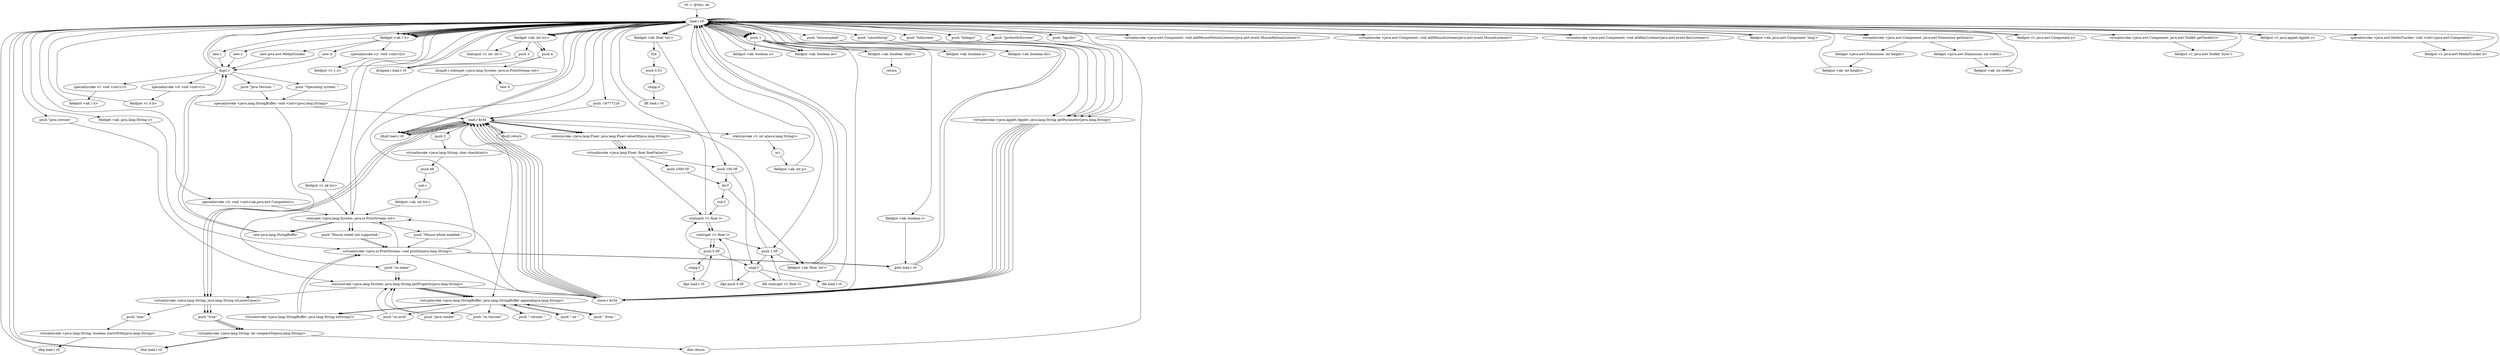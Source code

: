 digraph "" {
    "r0 := @this: ak"
    "load.r r0"
    "r0 := @this: ak"->"load.r r0";
    "new l"
    "load.r r0"->"new l";
    "dup1.r"
    "new l"->"dup1.r";
    "specialinvoke <l: void <init>()>"
    "dup1.r"->"specialinvoke <l: void <init>()>";
    "fieldput <ak: l h>"
    "specialinvoke <l: void <init>()>"->"fieldput <ak: l h>";
    "fieldput <ak: l h>"->"load.r r0";
    "fieldget <ak: l h>"
    "load.r r0"->"fieldget <ak: l h>";
    "fieldget <ak: l h>"->"load.r r0";
    "fieldput <l: ak try>"
    "load.r r0"->"fieldput <l: ak try>";
    "staticget <java.lang.System: java.io.PrintStream out>"
    "fieldput <l: ak try>"->"staticget <java.lang.System: java.io.PrintStream out>";
    "staticget <java.lang.System: java.io.PrintStream out>"->"load.r r0";
    "fieldget <ak: java.lang.String z>"
    "load.r r0"->"fieldget <ak: java.lang.String z>";
    "virtualinvoke <java.io.PrintStream: void println(java.lang.String)>"
    "fieldget <ak: java.lang.String z>"->"virtualinvoke <java.io.PrintStream: void println(java.lang.String)>";
    "virtualinvoke <java.io.PrintStream: void println(java.lang.String)>"->"load.r r0";
    "push \"java.version\""
    "load.r r0"->"push \"java.version\"";
    "staticinvoke <java.lang.System: java.lang.String getProperty(java.lang.String)>"
    "push \"java.version\""->"staticinvoke <java.lang.System: java.lang.String getProperty(java.lang.String)>";
    "store.r $r34"
    "staticinvoke <java.lang.System: java.lang.String getProperty(java.lang.String)>"->"store.r $r34";
    "load.r $r34"
    "store.r $r34"->"load.r $r34";
    "push 2"
    "load.r $r34"->"push 2";
    "virtualinvoke <java.lang.String: char charAt(int)>"
    "push 2"->"virtualinvoke <java.lang.String: char charAt(int)>";
    "push 48"
    "virtualinvoke <java.lang.String: char charAt(int)>"->"push 48";
    "sub.c"
    "push 48"->"sub.c";
    "fieldput <ak: int try>"
    "sub.c"->"fieldput <ak: int try>";
    "fieldput <ak: int try>"->"staticget <java.lang.System: java.io.PrintStream out>";
    "new java.lang.StringBuffer"
    "staticget <java.lang.System: java.io.PrintStream out>"->"new java.lang.StringBuffer";
    "new java.lang.StringBuffer"->"dup1.r";
    "push \"Java Version: \""
    "dup1.r"->"push \"Java Version: \"";
    "specialinvoke <java.lang.StringBuffer: void <init>(java.lang.String)>"
    "push \"Java Version: \""->"specialinvoke <java.lang.StringBuffer: void <init>(java.lang.String)>";
    "specialinvoke <java.lang.StringBuffer: void <init>(java.lang.String)>"->"load.r $r34";
    "virtualinvoke <java.lang.StringBuffer: java.lang.StringBuffer append(java.lang.String)>"
    "load.r $r34"->"virtualinvoke <java.lang.StringBuffer: java.lang.StringBuffer append(java.lang.String)>";
    "push \" from \""
    "virtualinvoke <java.lang.StringBuffer: java.lang.StringBuffer append(java.lang.String)>"->"push \" from \"";
    "push \" from \""->"virtualinvoke <java.lang.StringBuffer: java.lang.StringBuffer append(java.lang.String)>";
    "push \"java.vendor\""
    "virtualinvoke <java.lang.StringBuffer: java.lang.StringBuffer append(java.lang.String)>"->"push \"java.vendor\"";
    "push \"java.vendor\""->"staticinvoke <java.lang.System: java.lang.String getProperty(java.lang.String)>";
    "staticinvoke <java.lang.System: java.lang.String getProperty(java.lang.String)>"->"virtualinvoke <java.lang.StringBuffer: java.lang.StringBuffer append(java.lang.String)>";
    "virtualinvoke <java.lang.StringBuffer: java.lang.String toString()>"
    "virtualinvoke <java.lang.StringBuffer: java.lang.StringBuffer append(java.lang.String)>"->"virtualinvoke <java.lang.StringBuffer: java.lang.String toString()>";
    "virtualinvoke <java.lang.StringBuffer: java.lang.String toString()>"->"virtualinvoke <java.io.PrintStream: void println(java.lang.String)>";
    "virtualinvoke <java.io.PrintStream: void println(java.lang.String)>"->"staticget <java.lang.System: java.io.PrintStream out>";
    "staticget <java.lang.System: java.io.PrintStream out>"->"new java.lang.StringBuffer";
    "new java.lang.StringBuffer"->"dup1.r";
    "push \"Operating system: \""
    "dup1.r"->"push \"Operating system: \"";
    "push \"Operating system: \""->"specialinvoke <java.lang.StringBuffer: void <init>(java.lang.String)>";
    "push \"os.name\""
    "specialinvoke <java.lang.StringBuffer: void <init>(java.lang.String)>"->"push \"os.name\"";
    "push \"os.name\""->"staticinvoke <java.lang.System: java.lang.String getProperty(java.lang.String)>";
    "staticinvoke <java.lang.System: java.lang.String getProperty(java.lang.String)>"->"virtualinvoke <java.lang.StringBuffer: java.lang.StringBuffer append(java.lang.String)>";
    "push \" version \""
    "virtualinvoke <java.lang.StringBuffer: java.lang.StringBuffer append(java.lang.String)>"->"push \" version \"";
    "push \" version \""->"virtualinvoke <java.lang.StringBuffer: java.lang.StringBuffer append(java.lang.String)>";
    "push \"os.version\""
    "virtualinvoke <java.lang.StringBuffer: java.lang.StringBuffer append(java.lang.String)>"->"push \"os.version\"";
    "push \"os.version\""->"staticinvoke <java.lang.System: java.lang.String getProperty(java.lang.String)>";
    "staticinvoke <java.lang.System: java.lang.String getProperty(java.lang.String)>"->"virtualinvoke <java.lang.StringBuffer: java.lang.StringBuffer append(java.lang.String)>";
    "push \" on \""
    "virtualinvoke <java.lang.StringBuffer: java.lang.StringBuffer append(java.lang.String)>"->"push \" on \"";
    "push \" on \""->"virtualinvoke <java.lang.StringBuffer: java.lang.StringBuffer append(java.lang.String)>";
    "push \"os.arch\""
    "virtualinvoke <java.lang.StringBuffer: java.lang.StringBuffer append(java.lang.String)>"->"push \"os.arch\"";
    "push \"os.arch\""->"staticinvoke <java.lang.System: java.lang.String getProperty(java.lang.String)>";
    "staticinvoke <java.lang.System: java.lang.String getProperty(java.lang.String)>"->"virtualinvoke <java.lang.StringBuffer: java.lang.StringBuffer append(java.lang.String)>";
    "virtualinvoke <java.lang.StringBuffer: java.lang.StringBuffer append(java.lang.String)>"->"virtualinvoke <java.lang.StringBuffer: java.lang.String toString()>";
    "virtualinvoke <java.lang.StringBuffer: java.lang.String toString()>"->"virtualinvoke <java.io.PrintStream: void println(java.lang.String)>";
    "virtualinvoke <java.io.PrintStream: void println(java.lang.String)>"->"push \"os.name\"";
    "push \"os.name\""->"staticinvoke <java.lang.System: java.lang.String getProperty(java.lang.String)>";
    "virtualinvoke <java.lang.String: java.lang.String toLowerCase()>"
    "staticinvoke <java.lang.System: java.lang.String getProperty(java.lang.String)>"->"virtualinvoke <java.lang.String: java.lang.String toLowerCase()>";
    "push \"mac\""
    "virtualinvoke <java.lang.String: java.lang.String toLowerCase()>"->"push \"mac\"";
    "virtualinvoke <java.lang.String: boolean startsWith(java.lang.String)>"
    "push \"mac\""->"virtualinvoke <java.lang.String: boolean startsWith(java.lang.String)>";
    "ifeq load.r r0"
    "virtualinvoke <java.lang.String: boolean startsWith(java.lang.String)>"->"ifeq load.r r0";
    "ifeq load.r r0"->"load.r r0";
    "push 1"
    "load.r r0"->"push 1";
    "fieldput <ak: boolean o>"
    "push 1"->"fieldput <ak: boolean o>";
    "fieldput <ak: boolean o>"->"load.r r0";
    "fieldget <ak: int try>"
    "load.r r0"->"fieldget <ak: int try>";
    "push 3"
    "fieldget <ak: int try>"->"push 3";
    "ifcmpne.i load.r r0"
    "push 3"->"ifcmpne.i load.r r0";
    "ifcmpne.i load.r r0"->"load.r r0";
    "load.r r0"->"push 1";
    "fieldput <ak: boolean m>"
    "push 1"->"fieldput <ak: boolean m>";
    "fieldput <ak: boolean m>"->"load.r r0";
    "load.r r0"->"fieldget <ak: int try>";
    "push 4"
    "fieldget <ak: int try>"->"push 4";
    "push 4"->"ifcmpne.i load.r r0";
    "ifcmpne.i load.r r0"->"load.r r0";
    "load.r r0"->"push 1";
    "push 1"->"fieldput <ak: boolean m>";
    "fieldput <ak: boolean m>"->"load.r r0";
    "load.r r0"->"push 1";
    "fieldput <ak: boolean l>"
    "push 1"->"fieldput <ak: boolean l>";
    "goto load.r r0"
    "fieldput <ak: boolean l>"->"goto load.r r0";
    "goto load.r r0"->"load.r r0";
    "load.r r0"->"load.r r0";
    "virtualinvoke <java.awt.Component: void addMouseMotionListener(java.awt.event.MouseMotionListener)>"
    "load.r r0"->"virtualinvoke <java.awt.Component: void addMouseMotionListener(java.awt.event.MouseMotionListener)>";
    "virtualinvoke <java.awt.Component: void addMouseMotionListener(java.awt.event.MouseMotionListener)>"->"load.r r0";
    "load.r r0"->"load.r r0";
    "virtualinvoke <java.awt.Component: void addMouseListener(java.awt.event.MouseListener)>"
    "load.r r0"->"virtualinvoke <java.awt.Component: void addMouseListener(java.awt.event.MouseListener)>";
    "virtualinvoke <java.awt.Component: void addMouseListener(java.awt.event.MouseListener)>"->"load.r r0";
    "load.r r0"->"load.r r0";
    "virtualinvoke <java.awt.Component: void addKeyListener(java.awt.event.KeyListener)>"
    "load.r r0"->"virtualinvoke <java.awt.Component: void addKeyListener(java.awt.event.KeyListener)>";
    "virtualinvoke <java.awt.Component: void addKeyListener(java.awt.event.KeyListener)>"->"load.r r0";
    "load.r r0"->"load.r r0";
    "fieldput <ak: java.awt.Component 'long'>"
    "load.r r0"->"fieldput <ak: java.awt.Component 'long'>";
    "fieldput <ak: java.awt.Component 'long'>"->"load.r r0";
    "load.r r0"->"load.r r0";
    "virtualinvoke <java.awt.Component: java.awt.Dimension getSize()>"
    "load.r r0"->"virtualinvoke <java.awt.Component: java.awt.Dimension getSize()>";
    "fieldget <java.awt.Dimension: int width>"
    "virtualinvoke <java.awt.Component: java.awt.Dimension getSize()>"->"fieldget <java.awt.Dimension: int width>";
    "fieldput <ak: int width>"
    "fieldget <java.awt.Dimension: int width>"->"fieldput <ak: int width>";
    "fieldput <ak: int width>"->"load.r r0";
    "load.r r0"->"load.r r0";
    "load.r r0"->"virtualinvoke <java.awt.Component: java.awt.Dimension getSize()>";
    "fieldget <java.awt.Dimension: int height>"
    "virtualinvoke <java.awt.Component: java.awt.Dimension getSize()>"->"fieldget <java.awt.Dimension: int height>";
    "fieldput <ak: int height>"
    "fieldget <java.awt.Dimension: int height>"->"fieldput <ak: int height>";
    "fieldput <ak: int height>"->"load.r r0";
    "load.r r0"->"fieldget <ak: l h>";
    "fieldget <ak: l h>"->"load.r r0";
    "fieldput <l: java.awt.Component e>"
    "load.r r0"->"fieldput <l: java.awt.Component e>";
    "fieldput <l: java.awt.Component e>"->"load.r r0";
    "load.r r0"->"fieldget <ak: l h>";
    "fieldget <ak: l h>"->"load.r r0";
    "virtualinvoke <java.awt.Component: java.awt.Toolkit getToolkit()>"
    "load.r r0"->"virtualinvoke <java.awt.Component: java.awt.Toolkit getToolkit()>";
    "fieldput <l: java.awt.Toolkit 'byte'>"
    "virtualinvoke <java.awt.Component: java.awt.Toolkit getToolkit()>"->"fieldput <l: java.awt.Toolkit 'byte'>";
    "fieldput <l: java.awt.Toolkit 'byte'>"->"load.r r0";
    "load.r r0"->"fieldget <ak: l h>";
    "new d"
    "fieldget <ak: l h>"->"new d";
    "new d"->"dup1.r";
    "specialinvoke <d: void <init>()>"
    "dup1.r"->"specialinvoke <d: void <init>()>";
    "fieldput <l: d k>"
    "specialinvoke <d: void <init>()>"->"fieldput <l: d k>";
    "fieldput <l: d k>"->"load.r r0";
    "load.r r0"->"fieldget <ak: l h>";
    "new y"
    "fieldget <ak: l h>"->"new y";
    "new y"->"dup1.r";
    "dup1.r"->"load.r r0";
    "load.r r0"->"fieldget <ak: l h>";
    "specialinvoke <y: void <init>(l)>"
    "fieldget <ak: l h>"->"specialinvoke <y: void <init>(l)>";
    "fieldput <l: y o>"
    "specialinvoke <y: void <init>(l)>"->"fieldput <l: y o>";
    "fieldput <l: y o>"->"load.r r0";
    "load.r r0"->"fieldget <ak: l h>";
    "fieldget <ak: l h>"->"load.r r0";
    "fieldput <l: java.applet.Applet c>"
    "load.r r0"->"fieldput <l: java.applet.Applet c>";
    "fieldput <l: java.applet.Applet c>"->"load.r r0";
    "load.r r0"->"fieldget <ak: l h>";
    "new java.awt.MediaTracker"
    "fieldget <ak: l h>"->"new java.awt.MediaTracker";
    "new java.awt.MediaTracker"->"dup1.r";
    "dup1.r"->"load.r r0";
    "specialinvoke <java.awt.MediaTracker: void <init>(java.awt.Component)>"
    "load.r r0"->"specialinvoke <java.awt.MediaTracker: void <init>(java.awt.Component)>";
    "fieldput <l: java.awt.MediaTracker b>"
    "specialinvoke <java.awt.MediaTracker: void <init>(java.awt.Component)>"->"fieldput <l: java.awt.MediaTracker b>";
    "fieldput <l: java.awt.MediaTracker b>"->"load.r r0";
    "load.r r0"->"fieldget <ak: int try>";
    "staticput <l: int 'int'>"
    "fieldget <ak: int try>"->"staticput <l: int 'int'>";
    "staticput <l: int 'int'>"->"load.r r0";
    "load.r r0"->"fieldget <ak: int try>";
    "fieldget <ak: int try>"->"push 4";
    "ifcmplt.i staticget <java.lang.System: java.io.PrintStream out>"
    "push 4"->"ifcmplt.i staticget <java.lang.System: java.io.PrintStream out>";
    "new h"
    "ifcmplt.i staticget <java.lang.System: java.io.PrintStream out>"->"new h";
    "new h"->"load.r r0";
    "load.r r0"->"load.r r0";
    "specialinvoke <h: void <init>(ak,java.awt.Component)>"
    "load.r r0"->"specialinvoke <h: void <init>(ak,java.awt.Component)>";
    "specialinvoke <h: void <init>(ak,java.awt.Component)>"->"staticget <java.lang.System: java.io.PrintStream out>";
    "push \"Mouse wheel enabled.\""
    "staticget <java.lang.System: java.io.PrintStream out>"->"push \"Mouse wheel enabled.\"";
    "push \"Mouse wheel enabled.\""->"virtualinvoke <java.io.PrintStream: void println(java.lang.String)>";
    "virtualinvoke <java.io.PrintStream: void println(java.lang.String)>"->"goto load.r r0";
    "goto load.r r0"->"load.r r0";
    "push \"bgcolor\""
    "load.r r0"->"push \"bgcolor\"";
    "virtualinvoke <java.applet.Applet: java.lang.String getParameter(java.lang.String)>"
    "push \"bgcolor\""->"virtualinvoke <java.applet.Applet: java.lang.String getParameter(java.lang.String)>";
    "virtualinvoke <java.applet.Applet: java.lang.String getParameter(java.lang.String)>"->"store.r $r34";
    "store.r $r34"->"load.r $r34";
    "ifnull load.r r0"
    "load.r $r34"->"ifnull load.r r0";
    "ifnull load.r r0"->"load.r r0";
    "push -16777216"
    "load.r r0"->"push -16777216";
    "push -16777216"->"load.r $r34";
    "staticinvoke <l: int a(java.lang.String)>"
    "load.r $r34"->"staticinvoke <l: int a(java.lang.String)>";
    "or.i"
    "staticinvoke <l: int a(java.lang.String)>"->"or.i";
    "fieldput <ak: int p>"
    "or.i"->"fieldput <ak: int p>";
    "fieldput <ak: int p>"->"load.r r0";
    "push \"mousespeed\""
    "load.r r0"->"push \"mousespeed\"";
    "push \"mousespeed\""->"virtualinvoke <java.applet.Applet: java.lang.String getParameter(java.lang.String)>";
    "virtualinvoke <java.applet.Applet: java.lang.String getParameter(java.lang.String)>"->"store.r $r34";
    "store.r $r34"->"load.r $r34";
    "load.r $r34"->"ifnull load.r r0";
    "ifnull load.r r0"->"load.r r0";
    "load.r r0"->"load.r $r34";
    "staticinvoke <java.lang.Float: java.lang.Float valueOf(java.lang.String)>"
    "load.r $r34"->"staticinvoke <java.lang.Float: java.lang.Float valueOf(java.lang.String)>";
    "virtualinvoke <java.lang.Float: float floatValue()>"
    "staticinvoke <java.lang.Float: java.lang.Float valueOf(java.lang.String)>"->"virtualinvoke <java.lang.Float: float floatValue()>";
    "push 100.0F"
    "virtualinvoke <java.lang.Float: float floatValue()>"->"push 100.0F";
    "div.f"
    "push 100.0F"->"div.f";
    "fieldput <ak: float 'int'>"
    "div.f"->"fieldput <ak: float 'int'>";
    "fieldput <ak: float 'int'>"->"load.r r0";
    "fieldget <ak: float 'int'>"
    "load.r r0"->"fieldget <ak: float 'int'>";
    "f2d"
    "fieldget <ak: float 'int'>"->"f2d";
    "push 0.01"
    "f2d"->"push 0.01";
    "cmpg.d"
    "push 0.01"->"cmpg.d";
    "iflt load.r r0"
    "cmpg.d"->"iflt load.r r0";
    "iflt load.r r0"->"load.r r0";
    "load.r r0"->"fieldget <ak: float 'int'>";
    "fieldget <ak: float 'int'>"->"push 100.0F";
    "cmpl.f"
    "push 100.0F"->"cmpl.f";
    "ifle load.r r0"
    "cmpl.f"->"ifle load.r r0";
    "ifle load.r r0"->"load.r r0";
    "push 1.0F"
    "load.r r0"->"push 1.0F";
    "push 1.0F"->"fieldput <ak: float 'int'>";
    "fieldput <ak: float 'int'>"->"load.r r0";
    "push \"smoothstop\""
    "load.r r0"->"push \"smoothstop\"";
    "push \"smoothstop\""->"virtualinvoke <java.applet.Applet: java.lang.String getParameter(java.lang.String)>";
    "virtualinvoke <java.applet.Applet: java.lang.String getParameter(java.lang.String)>"->"store.r $r34";
    "store.r $r34"->"load.r $r34";
    "load.r $r34"->"ifnull load.r r0";
    "ifnull load.r r0"->"load.r $r34";
    "load.r $r34"->"staticinvoke <java.lang.Float: java.lang.Float valueOf(java.lang.String)>";
    "staticinvoke <java.lang.Float: java.lang.Float valueOf(java.lang.String)>"->"virtualinvoke <java.lang.Float: float floatValue()>";
    "staticput <l: float l>"
    "virtualinvoke <java.lang.Float: float floatValue()>"->"staticput <l: float l>";
    "staticget <l: float l>"
    "staticput <l: float l>"->"staticget <l: float l>";
    "push 0.0F"
    "staticget <l: float l>"->"push 0.0F";
    "push 0.0F"->"cmpl.f";
    "ifle staticget <l: float l>"
    "cmpl.f"->"ifle staticget <l: float l>";
    "ifle staticget <l: float l>"->"push 1.0F";
    "push 1.0F"->"load.r $r34";
    "load.r $r34"->"staticinvoke <java.lang.Float: java.lang.Float valueOf(java.lang.String)>";
    "staticinvoke <java.lang.Float: java.lang.Float valueOf(java.lang.String)>"->"virtualinvoke <java.lang.Float: float floatValue()>";
    "push 1000.0F"
    "virtualinvoke <java.lang.Float: float floatValue()>"->"push 1000.0F";
    "push 1000.0F"->"div.f";
    "sub.f"
    "div.f"->"sub.f";
    "sub.f"->"staticput <l: float l>";
    "staticput <l: float l>"->"staticget <l: float l>";
    "staticget <l: float l>"->"push 1.0F";
    "push 1.0F"->"cmpl.f";
    "ifge push 0.0F"
    "cmpl.f"->"ifge push 0.0F";
    "ifge push 0.0F"->"staticget <l: float l>";
    "staticget <l: float l>"->"push 0.0F";
    "cmpg.f"
    "push 0.0F"->"cmpg.f";
    "ifge load.r r0"
    "cmpg.f"->"ifge load.r r0";
    "ifge load.r r0"->"push 0.0F";
    "push 0.0F"->"staticput <l: float l>";
    "staticput <l: float l>"->"load.r r0";
    "push \"fullscreen\""
    "load.r r0"->"push \"fullscreen\"";
    "push \"fullscreen\""->"virtualinvoke <java.applet.Applet: java.lang.String getParameter(java.lang.String)>";
    "virtualinvoke <java.applet.Applet: java.lang.String getParameter(java.lang.String)>"->"store.r $r34";
    "store.r $r34"->"load.r $r34";
    "load.r $r34"->"ifnull load.r r0";
    "ifnull load.r r0"->"load.r $r34";
    "load.r $r34"->"virtualinvoke <java.lang.String: java.lang.String toLowerCase()>";
    "push \"true\""
    "virtualinvoke <java.lang.String: java.lang.String toLowerCase()>"->"push \"true\"";
    "virtualinvoke <java.lang.String: int compareTo(java.lang.String)>"
    "push \"true\""->"virtualinvoke <java.lang.String: int compareTo(java.lang.String)>";
    "ifne load.r r0"
    "virtualinvoke <java.lang.String: int compareTo(java.lang.String)>"->"ifne load.r r0";
    "ifne load.r r0"->"load.r r0";
    "load.r r0"->"push 1";
    "fieldput <ak: boolean a>"
    "push 1"->"fieldput <ak: boolean a>";
    "fieldput <ak: boolean a>"->"load.r r0";
    "push \"hidegui\""
    "load.r r0"->"push \"hidegui\"";
    "push \"hidegui\""->"virtualinvoke <java.applet.Applet: java.lang.String getParameter(java.lang.String)>";
    "virtualinvoke <java.applet.Applet: java.lang.String getParameter(java.lang.String)>"->"store.r $r34";
    "store.r $r34"->"load.r $r34";
    "load.r $r34"->"ifnull load.r r0";
    "ifnull load.r r0"->"load.r $r34";
    "load.r $r34"->"virtualinvoke <java.lang.String: java.lang.String toLowerCase()>";
    "virtualinvoke <java.lang.String: java.lang.String toLowerCase()>"->"push \"true\"";
    "push \"true\""->"virtualinvoke <java.lang.String: int compareTo(java.lang.String)>";
    "virtualinvoke <java.lang.String: int compareTo(java.lang.String)>"->"ifne load.r r0";
    "ifne load.r r0"->"load.r r0";
    "load.r r0"->"push 1";
    "fieldput <ak: boolean do>"
    "push 1"->"fieldput <ak: boolean do>";
    "fieldput <ak: boolean do>"->"load.r r0";
    "push \"protectfullscreen\""
    "load.r r0"->"push \"protectfullscreen\"";
    "push \"protectfullscreen\""->"virtualinvoke <java.applet.Applet: java.lang.String getParameter(java.lang.String)>";
    "virtualinvoke <java.applet.Applet: java.lang.String getParameter(java.lang.String)>"->"store.r $r34";
    "store.r $r34"->"load.r $r34";
    "ifnull return"
    "load.r $r34"->"ifnull return";
    "ifnull return"->"load.r $r34";
    "load.r $r34"->"virtualinvoke <java.lang.String: java.lang.String toLowerCase()>";
    "virtualinvoke <java.lang.String: java.lang.String toLowerCase()>"->"push \"true\"";
    "push \"true\""->"virtualinvoke <java.lang.String: int compareTo(java.lang.String)>";
    "ifne return"
    "virtualinvoke <java.lang.String: int compareTo(java.lang.String)>"->"ifne return";
    "ifne return"->"load.r r0";
    "load.r r0"->"push 1";
    "fieldput <ak: boolean 'char'>"
    "push 1"->"fieldput <ak: boolean 'char'>";
    "return"
    "fieldput <ak: boolean 'char'>"->"return";
    "virtualinvoke <java.io.PrintStream: void println(java.lang.String)>"->"store.r $r34";
    "store.r $r34"->"staticget <java.lang.System: java.io.PrintStream out>";
    "push \"Mouse wheel not supported.\""
    "staticget <java.lang.System: java.io.PrintStream out>"->"push \"Mouse wheel not supported.\"";
    "push \"Mouse wheel not supported.\""->"virtualinvoke <java.io.PrintStream: void println(java.lang.String)>";
    "virtualinvoke <java.io.PrintStream: void println(java.lang.String)>"->"goto load.r r0";
    "ifcmplt.i staticget <java.lang.System: java.io.PrintStream out>"->"staticget <java.lang.System: java.io.PrintStream out>";
    "staticget <java.lang.System: java.io.PrintStream out>"->"push \"Mouse wheel not supported.\"";
    "push \"Mouse wheel not supported.\""->"virtualinvoke <java.io.PrintStream: void println(java.lang.String)>";
    "push 1"->"store.r $r34";
}
